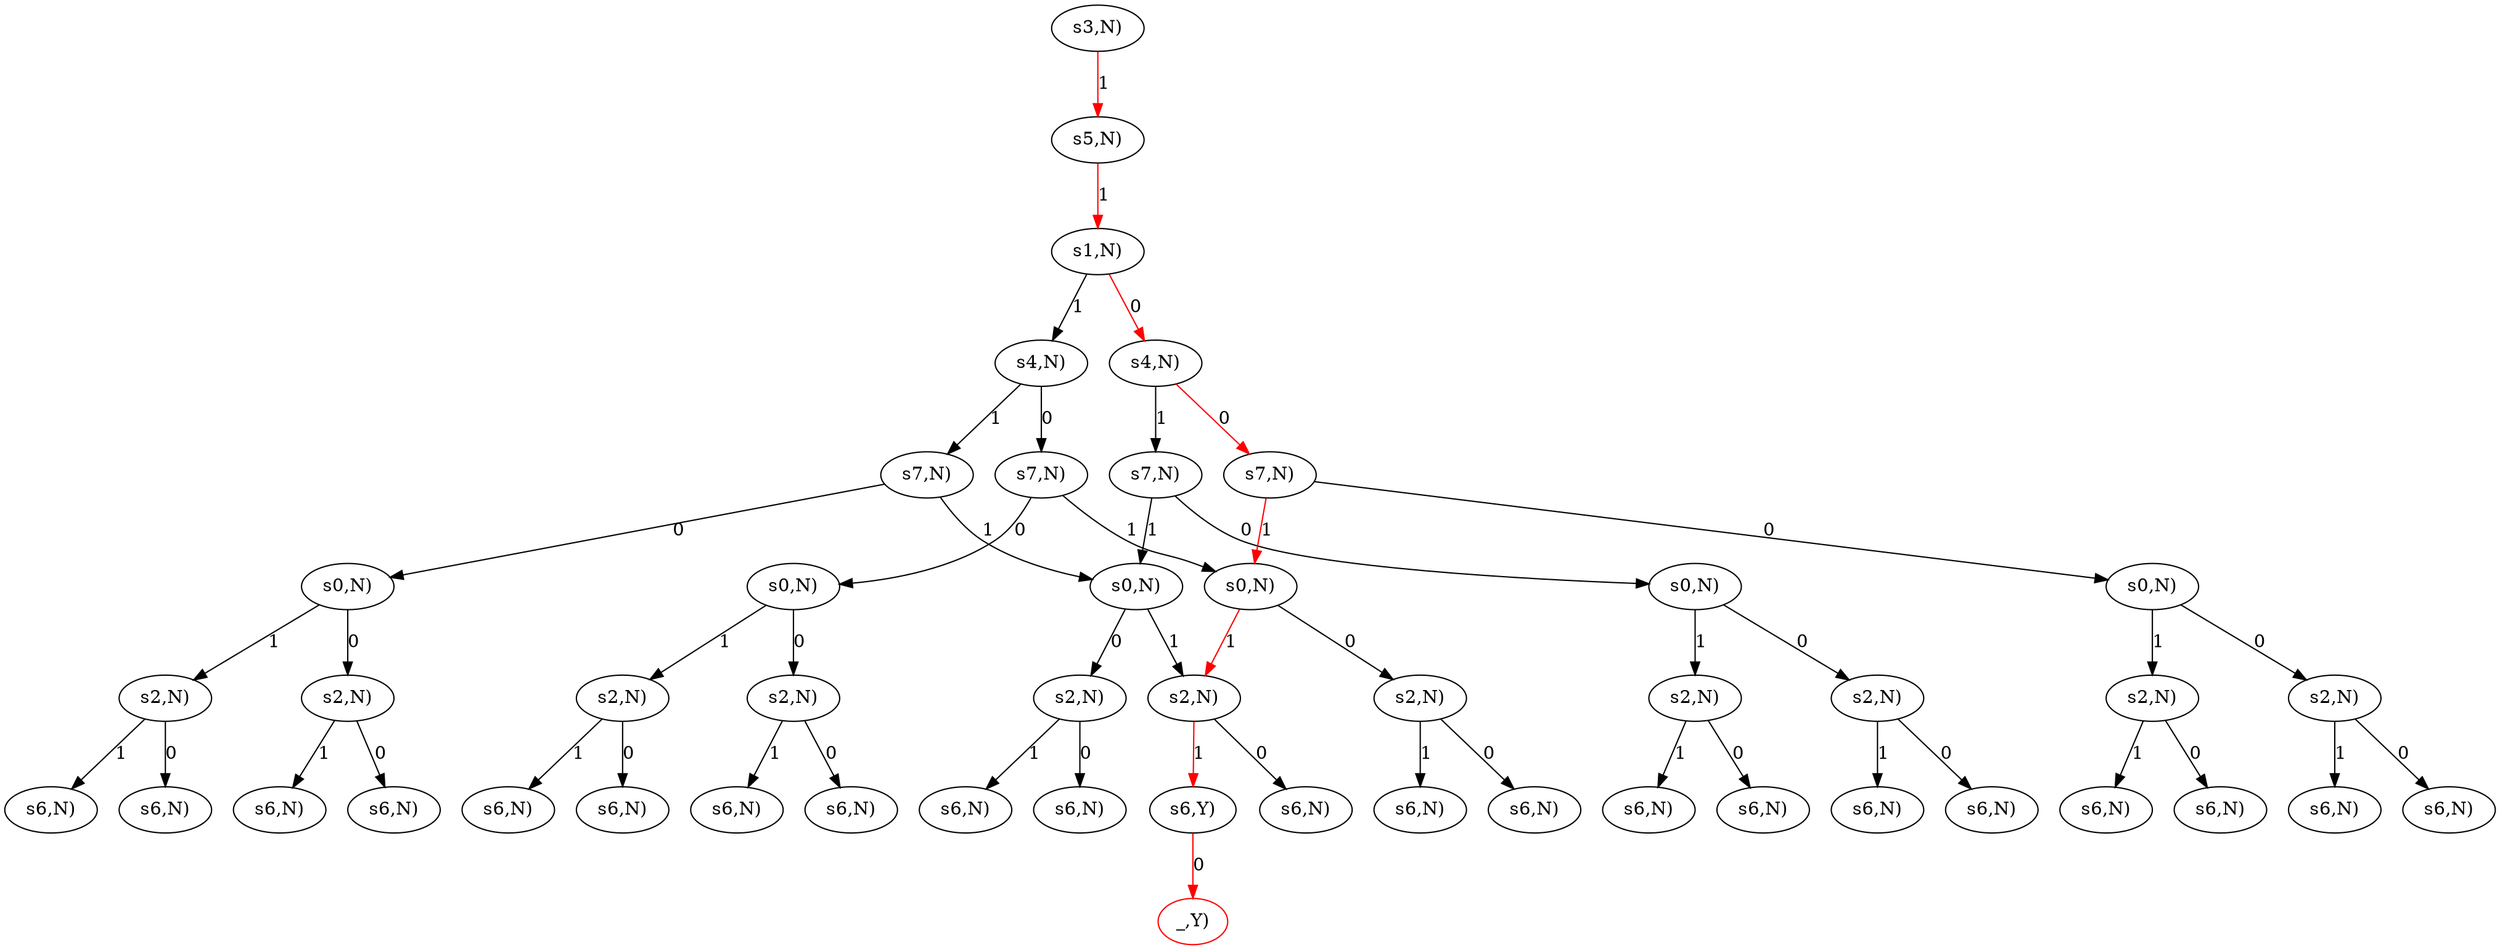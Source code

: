 strict digraph G {
  1 [ label="s6,Y)" ];
  2 [ color="red" label="_,Y)" ];
  3 [ label="s2,N)" ];
  4 [ label="s6,N)" ];
  5 [ label="s0,N)" ];
  6 [ label="s2,N)" ];
  7 [ label="s6,N)" ];
  8 [ label="s6,N)" ];
  9 [ label="s7,N)" ];
  10 [ label="s2,N)" ];
  11 [ label="s6,N)" ];
  12 [ label="s6,N)" ];
  13 [ label="s0,N)" ];
  14 [ label="s2,N)" ];
  15 [ label="s6,N)" ];
  16 [ label="s6,N)" ];
  17 [ label="s4,N)" ];
  18 [ label="s0,N)" ];
  19 [ label="s2,N)" ];
  20 [ label="s6,N)" ];
  21 [ label="s6,N)" ];
  22 [ label="s7,N)" ];
  23 [ label="s2,N)" ];
  24 [ label="s6,N)" ];
  25 [ label="s6,N)" ];
  26 [ label="s0,N)" ];
  27 [ label="s2,N)" ];
  28 [ label="s6,N)" ];
  29 [ label="s6,N)" ];
  30 [ label="s1,N)" ];
  31 [ label="s7,N)" ];
  32 [ label="s2,N)" ];
  33 [ label="s6,N)" ];
  34 [ label="s6,N)" ];
  35 [ label="s0,N)" ];
  36 [ label="s2,N)" ];
  37 [ label="s6,N)" ];
  38 [ label="s6,N)" ];
  39 [ label="s4,N)" ];
  40 [ label="s7,N)" ];
  41 [ label="s2,N)" ];
  42 [ label="s6,N)" ];
  43 [ label="s6,N)" ];
  44 [ label="s0,N)" ];
  45 [ label="s2,N)" ];
  46 [ label="s6,N)" ];
  47 [ label="s6,N)" ];
  48 [ label="s5,N)" ];
  49 [ label="s3,N)" ];
  1 -> 2 [ color="red" label="0" ];
  3 -> 1 [ color="red" label="1" ];
  3 -> 4 [ label="0" ];
  5 -> 3 [ label="1" ];
  6 -> 7 [ label="1" ];
  6 -> 8 [ label="0" ];
  5 -> 6 [ label="0" ];
  9 -> 5 [ label="1" ];
  10 -> 11 [ label="1" ];
  10 -> 12 [ label="0" ];
  13 -> 10 [ label="1" ];
  14 -> 15 [ label="1" ];
  14 -> 16 [ label="0" ];
  13 -> 14 [ label="0" ];
  9 -> 13 [ label="0" ];
  17 -> 9 [ label="1" ];
  18 -> 3 [ color="red" label="1" ];
  19 -> 20 [ label="1" ];
  19 -> 21 [ label="0" ];
  18 -> 19 [ label="0" ];
  22 -> 18 [ label="1" ];
  23 -> 24 [ label="1" ];
  23 -> 25 [ label="0" ];
  26 -> 23 [ label="1" ];
  27 -> 28 [ label="1" ];
  27 -> 29 [ label="0" ];
  26 -> 27 [ label="0" ];
  22 -> 26 [ label="0" ];
  17 -> 22 [ label="0" ];
  30 -> 17 [ label="1" ];
  31 -> 5 [ label="1" ];
  32 -> 33 [ label="1" ];
  32 -> 34 [ label="0" ];
  35 -> 32 [ label="1" ];
  36 -> 37 [ label="1" ];
  36 -> 38 [ label="0" ];
  35 -> 36 [ label="0" ];
  31 -> 35 [ label="0" ];
  39 -> 31 [ label="1" ];
  40 -> 18 [ color="red" label="1" ];
  41 -> 42 [ label="1" ];
  41 -> 43 [ label="0" ];
  44 -> 41 [ label="1" ];
  45 -> 46 [ label="1" ];
  45 -> 47 [ label="0" ];
  44 -> 45 [ label="0" ];
  40 -> 44 [ label="0" ];
  39 -> 40 [ color="red" label="0" ];
  30 -> 39 [ color="red" label="0" ];
  48 -> 30 [ color="red" label="1" ];
  49 -> 48 [ color="red" label="1" ];
}
